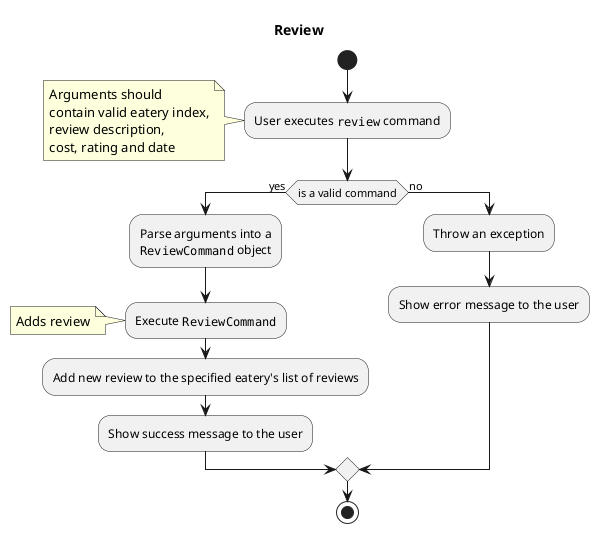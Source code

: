 @startuml
title Review

start

:User executes ""review"" command;
note left
  Arguments should
  contain valid eatery index,
  review description,
  cost, rating and date
end note

if (is a valid command) then (yes)
    :Parse arguments into a
    ""ReviewCommand"" object;

    :Execute ""ReviewCommand"";
    note left
        Adds review
    end note

    :Add new review to the specified eatery's list of reviews;


    :Show success message to the user;
else (no)
    :Throw an exception;

    :Show error message to the user;
endif

stop

@enduml